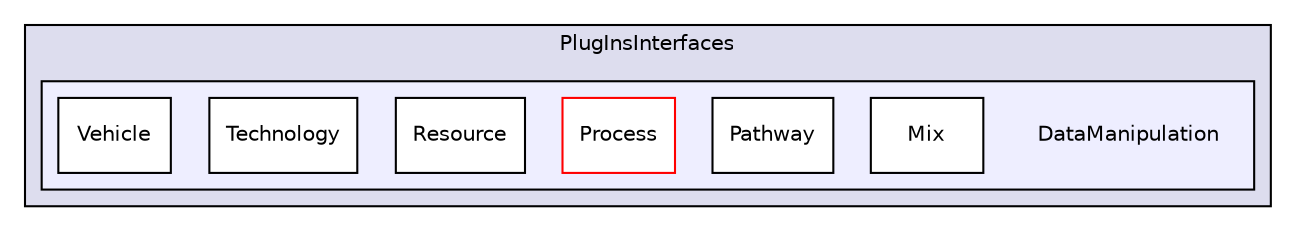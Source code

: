 digraph "C:/Users/ddieffenthaler/Desktop/SVN/source/greet-dev/main/PlugInsInterfaces/DataManipulation" {
  compound=true
  node [ fontsize="10", fontname="Helvetica"];
  edge [ labelfontsize="10", labelfontname="Helvetica"];
  subgraph clusterdir_94e7e0f9e27b79ced3190fb22e4ca476 {
    graph [ bgcolor="#ddddee", pencolor="black", label="PlugInsInterfaces" fontname="Helvetica", fontsize="10", URL="dir_94e7e0f9e27b79ced3190fb22e4ca476.html"]
  subgraph clusterdir_4447585ba52742a0dc2cedb93a1eef48 {
    graph [ bgcolor="#eeeeff", pencolor="black", label="" URL="dir_4447585ba52742a0dc2cedb93a1eef48.html"];
    dir_4447585ba52742a0dc2cedb93a1eef48 [shape=plaintext label="DataManipulation"];
    dir_bc373aaffeb466d2b4097581a0385211 [shape=box label="Mix" color="black" fillcolor="white" style="filled" URL="dir_bc373aaffeb466d2b4097581a0385211.html"];
    dir_66f78a0c937da8168e997d686557e1e7 [shape=box label="Pathway" color="black" fillcolor="white" style="filled" URL="dir_66f78a0c937da8168e997d686557e1e7.html"];
    dir_c80e92f6db907f451188a6174a7d53d9 [shape=box label="Process" color="red" fillcolor="white" style="filled" URL="dir_c80e92f6db907f451188a6174a7d53d9.html"];
    dir_fd7fd8a1e2968974dafc14ccacfe6ba1 [shape=box label="Resource" color="black" fillcolor="white" style="filled" URL="dir_fd7fd8a1e2968974dafc14ccacfe6ba1.html"];
    dir_40c9d6e07f06917576f58668e50554d8 [shape=box label="Technology" color="black" fillcolor="white" style="filled" URL="dir_40c9d6e07f06917576f58668e50554d8.html"];
    dir_bf3df4976f3ab336bde6bf0d0c4b933e [shape=box label="Vehicle" color="black" fillcolor="white" style="filled" URL="dir_bf3df4976f3ab336bde6bf0d0c4b933e.html"];
  }
  }
}
